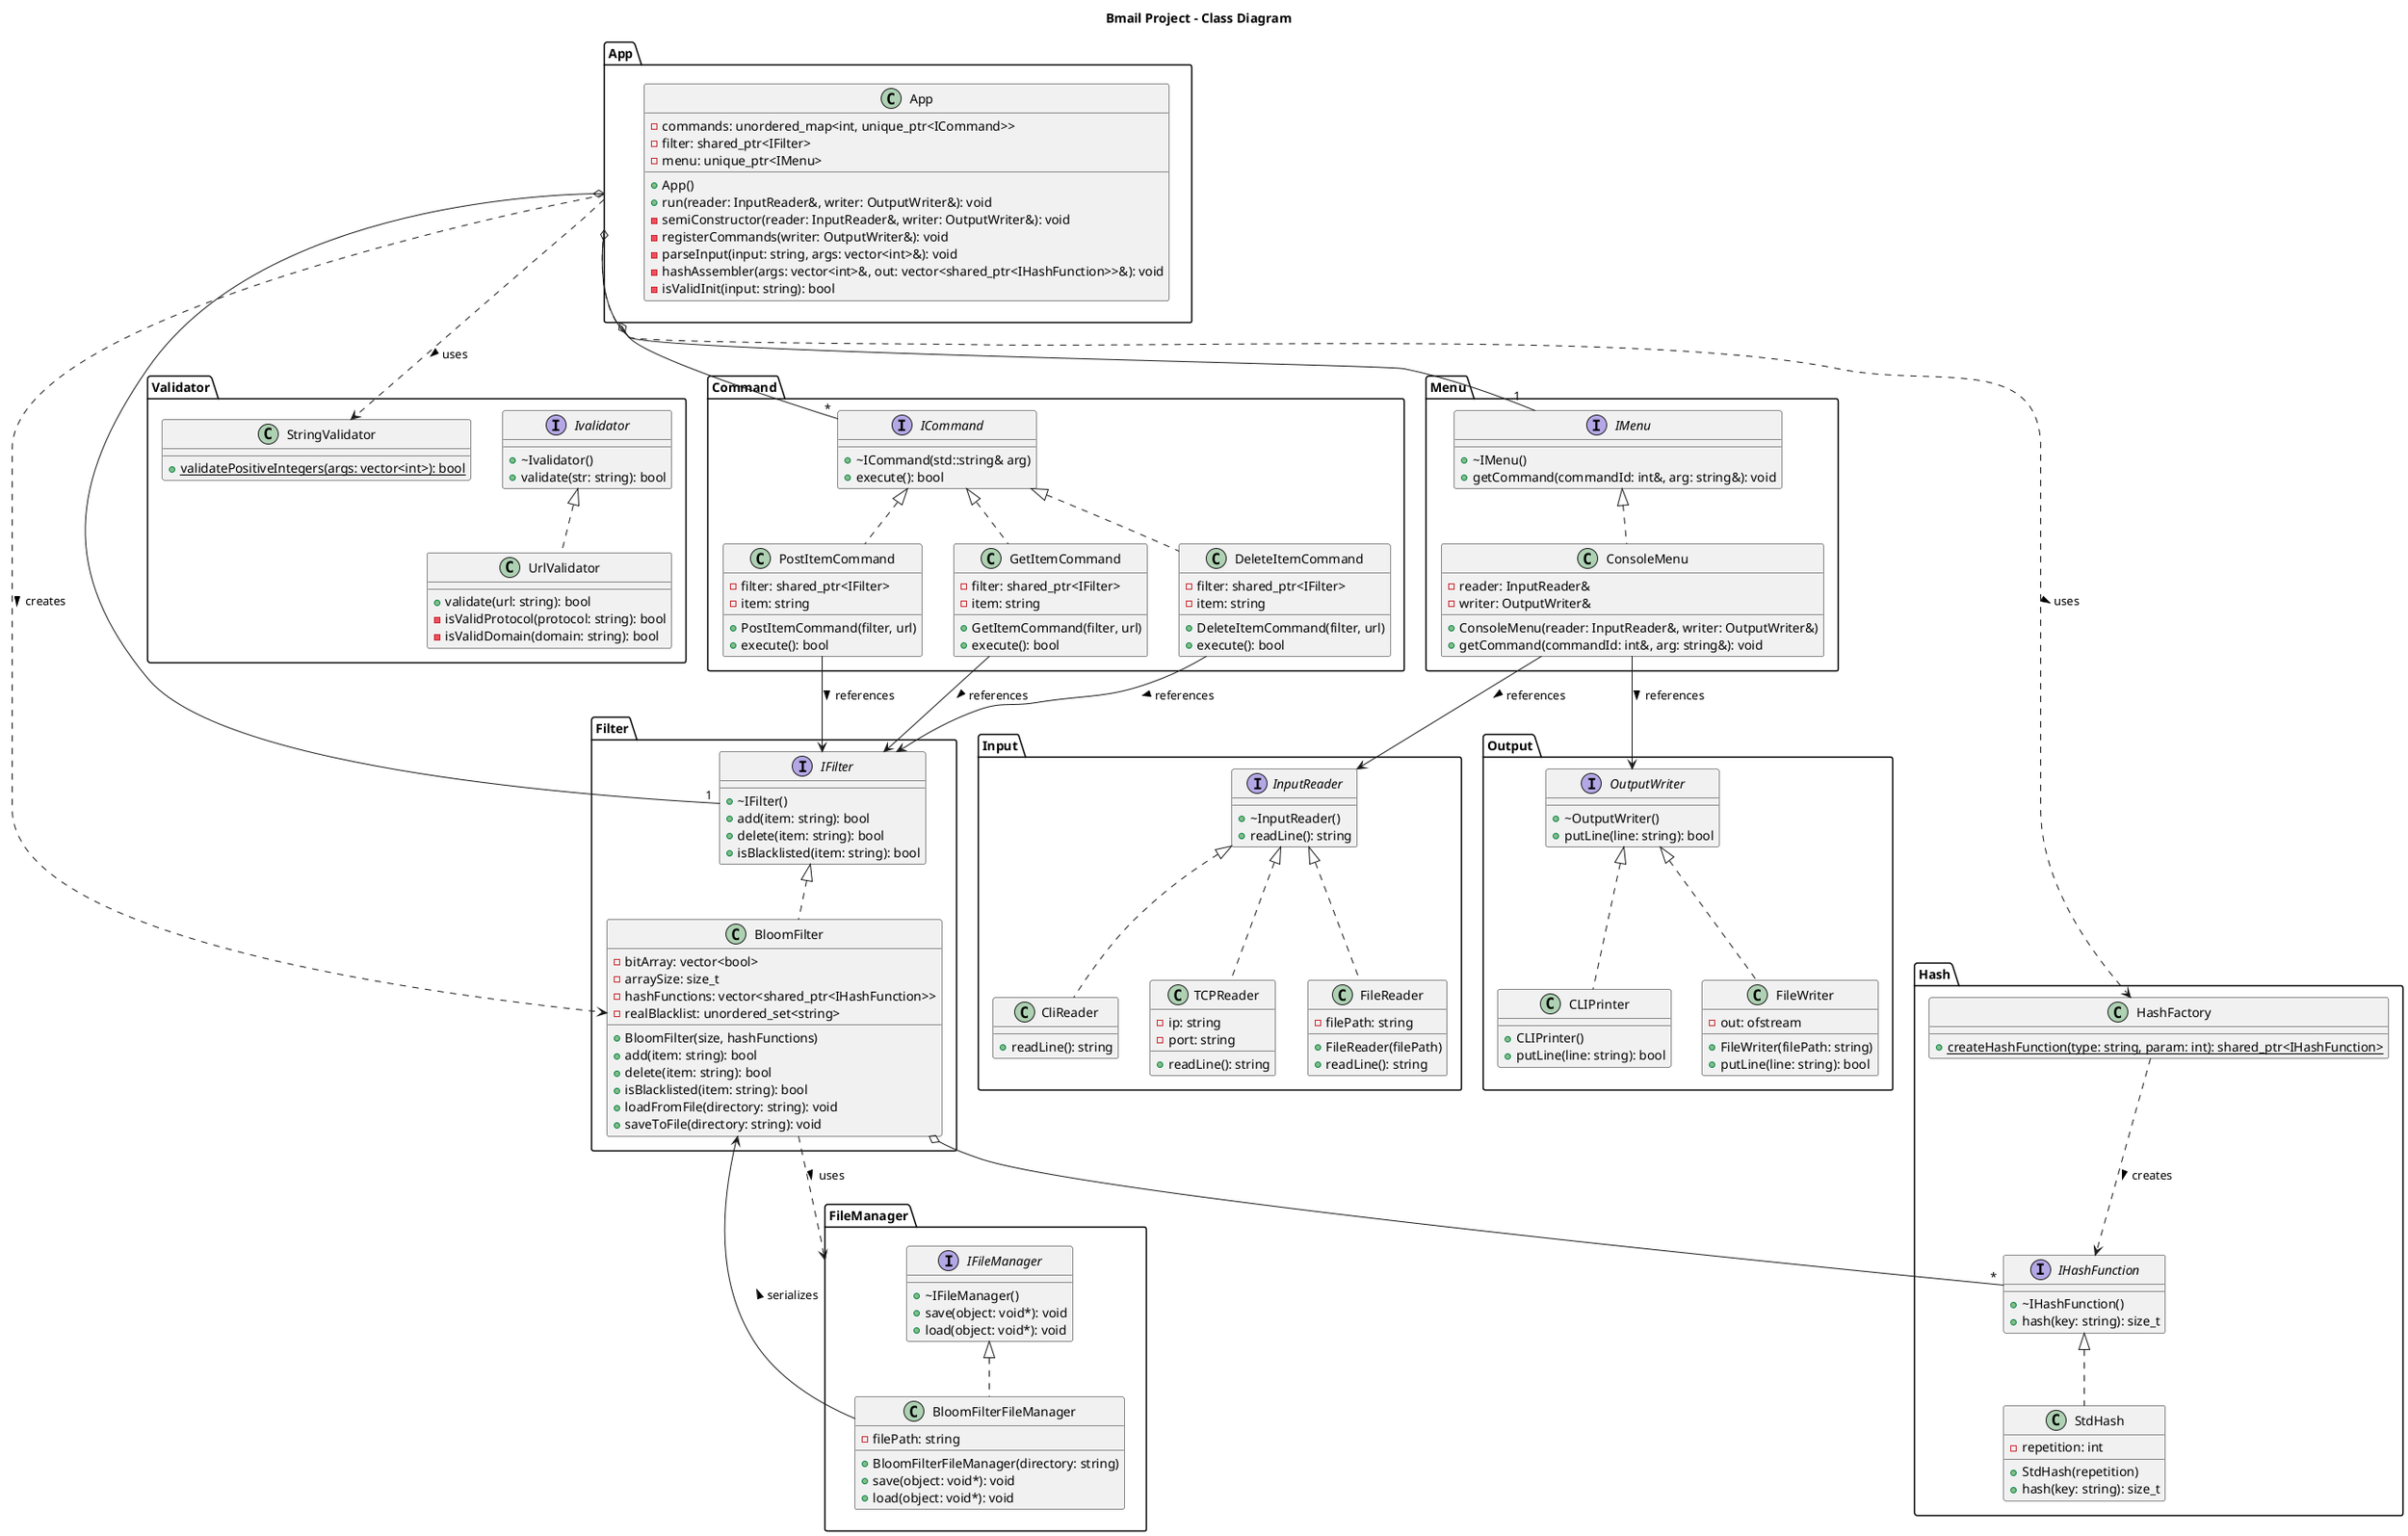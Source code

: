 @startuml bmail

title Bmail Project - Class Diagram

package App {
  class App {
    - commands: unordered_map<int, unique_ptr<ICommand>>
    - filter: shared_ptr<IFilter>
    - menu: unique_ptr<IMenu>
    + App()
    + run(reader: InputReader&, writer: OutputWriter&): void
    - semiConstructor(reader: InputReader&, writer: OutputWriter&): void
    - registerCommands(writer: OutputWriter&): void
    - parseInput(input: string, args: vector<int>&): void
    - hashAssembler(args: vector<int>&, out: vector<shared_ptr<IHashFunction>>&): void
    - isValidInit(input: string): bool
  }
}

package Filter {
  interface IFilter {
    + ~IFilter()
    + add(item: string): bool
    + delete(item: string): bool
    + isBlacklisted(item: string): bool
  }
  
  class BloomFilter {
    - bitArray: vector<bool>
    - arraySize: size_t
    - hashFunctions: vector<shared_ptr<IHashFunction>>
    - realBlacklist: unordered_set<string>
    + BloomFilter(size, hashFunctions)
    + add(item: string): bool
    + delete(item: string): bool
    + isBlacklisted(item: string): bool
    + loadFromFile(directory: string): void
    + saveToFile(directory: string): void
  }
}

package Hash {
  interface IHashFunction {
    + ~IHashFunction()
    + hash(key: string): size_t
  }
  
  class StdHash {
    - repetition: int
    + StdHash(repetition)
    + hash(key: string): size_t
  }
  
  class HashFactory {
    + {static} createHashFunction(type: string, param: int): shared_ptr<IHashFunction>
  }
}

package Command {
  interface ICommand {
    + ~ICommand(std::string& arg)
    + execute(): bool
  }
  
  class PostItemCommand {
    - filter: shared_ptr<IFilter>
    - item: string
    + PostItemCommand(filter, url)
    + execute(): bool
  }
  
  class GetItemCommand {
    - filter: shared_ptr<IFilter>
    - item: string
    + GetItemCommand(filter, url)
    + execute(): bool
  }
  
  class DeleteItemCommand {
    - filter: shared_ptr<IFilter>
    - item: string
    + DeleteItemCommand(filter, url)
    + execute(): bool
  }
}

package Menu {
  interface IMenu {
    + ~IMenu()
    + getCommand(commandId: int&, arg: string&): void
  }
  
  class ConsoleMenu {
    - reader: InputReader&
    - writer: OutputWriter&
    + ConsoleMenu(reader: InputReader&, writer: OutputWriter&)
    + getCommand(commandId: int&, arg: string&): void
  }
}

package Input {
  interface InputReader {
    + ~InputReader()
    + readLine(): string
  }
  
  class CliReader {
    + readLine(): string
  }
  
  class TCPReader {
    - ip: string
    - port: string
    + readLine(): string
  }

  class FileReader {
    - filePath: string
    + FileReader(filePath)
    + readLine(): string
  }
}

package Validator {
  interface Ivalidator {
    + ~Ivalidator()
    + validate(str: string): bool
  }
  
  class UrlValidator {
    + validate(url: string): bool
    - isValidProtocol(protocol: string): bool
    - isValidDomain(domain: string): bool
  }
  
  class StringValidator {
    + {static} validatePositiveIntegers(args: vector<int>): bool
  }
}

package FileManager {
  interface IFileManager {
    + ~IFileManager()
    + save(object: void*): void
    + load(object: void*): void
  }
  
  class BloomFilterFileManager {
    - filePath: string
    + BloomFilterFileManager(directory: string)
    + save(object: void*): void
    + load(object: void*): void
  }
}

package Output {
  interface OutputWriter {
    + ~OutputWriter()
    + putLine(line: string): bool
  }
  
  class CLIPrinter {
    + CLIPrinter()
    + putLine(line: string): bool
  }
  
  class FileWriter {
    - out: ofstream
    + FileWriter(filePath: string)
    + putLine(line: string): bool
  }
}

' Inheritance relationships
IFilter <|.. BloomFilter
IHashFunction <|.. StdHash
ICommand <|.. PostItemCommand
ICommand <|.. GetItemCommand
ICommand <|.. DeleteItemCommand
IMenu <|.. ConsoleMenu
InputReader <|.. CliReader
InputReader <|.. FileReader
InputReader <|.. TCPReader
Ivalidator <|.. UrlValidator
IFileManager <|.. BloomFilterFileManager
OutputWriter <|.. CLIPrinter
OutputWriter <|.. FileWriter

' Composition & Dependency relationships
App o-- "1" IFilter
App o-- "1" IMenu
App o-- "*" ICommand
App ..> BloomFilter : creates >
App ..> StringValidator : uses >
App ..> HashFactory : uses >
BloomFilter o-- "*" IHashFunction
BloomFilter ..> FileManager : uses >
PostItemCommand --> IFilter : references >
GetItemCommand --> IFilter : references >
DeleteItemCommand --> IFilter : references >
ConsoleMenu --> InputReader : references >
ConsoleMenu --> OutputWriter : references >
BloomFilterFileManager --> BloomFilter : serializes >
HashFactory ..> IHashFunction : creates >

@enduml